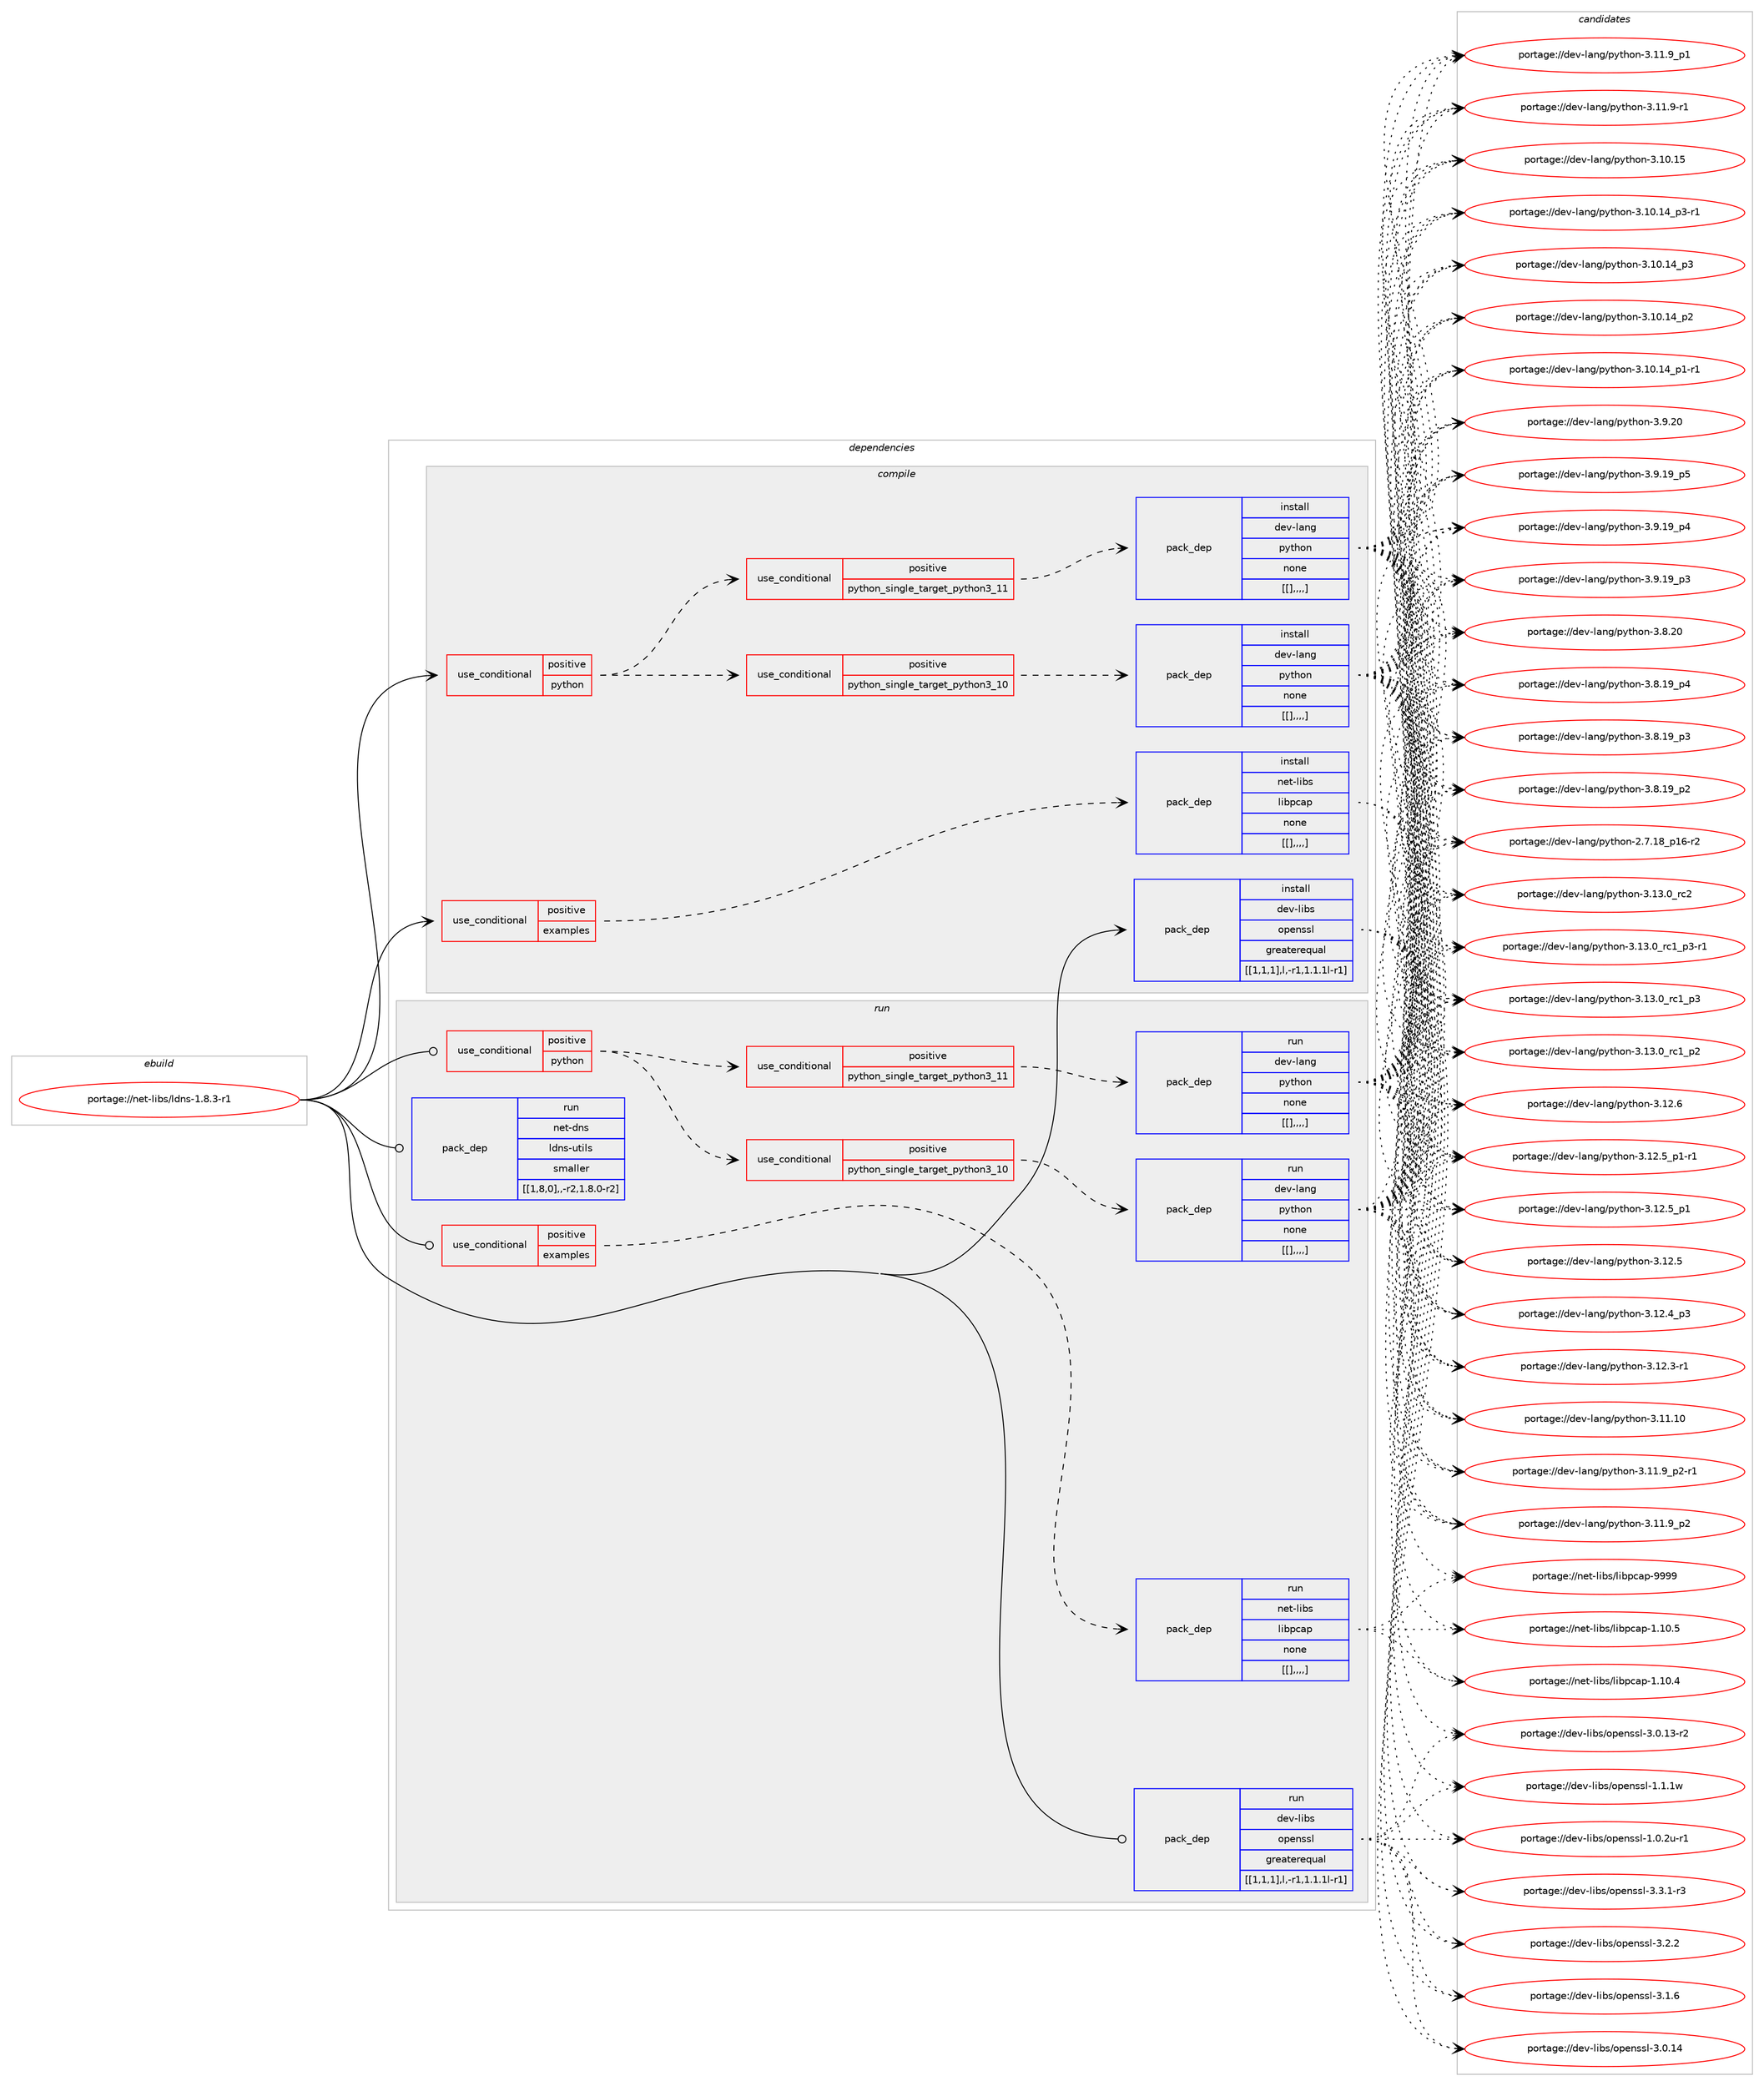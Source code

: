 digraph prolog {

# *************
# Graph options
# *************

newrank=true;
concentrate=true;
compound=true;
graph [rankdir=LR,fontname=Helvetica,fontsize=10,ranksep=1.5];#, ranksep=2.5, nodesep=0.2];
edge  [arrowhead=vee];
node  [fontname=Helvetica,fontsize=10];

# **********
# The ebuild
# **********

subgraph cluster_leftcol {
color=gray;
label=<<i>ebuild</i>>;
id [label="portage://net-libs/ldns-1.8.3-r1", color=red, width=4, href="../net-libs/ldns-1.8.3-r1.svg"];
}

# ****************
# The dependencies
# ****************

subgraph cluster_midcol {
color=gray;
label=<<i>dependencies</i>>;
subgraph cluster_compile {
fillcolor="#eeeeee";
style=filled;
label=<<i>compile</i>>;
subgraph cond98447 {
dependency378127 [label=<<TABLE BORDER="0" CELLBORDER="1" CELLSPACING="0" CELLPADDING="4"><TR><TD ROWSPAN="3" CELLPADDING="10">use_conditional</TD></TR><TR><TD>positive</TD></TR><TR><TD>examples</TD></TR></TABLE>>, shape=none, color=red];
subgraph pack276866 {
dependency378128 [label=<<TABLE BORDER="0" CELLBORDER="1" CELLSPACING="0" CELLPADDING="4" WIDTH="220"><TR><TD ROWSPAN="6" CELLPADDING="30">pack_dep</TD></TR><TR><TD WIDTH="110">install</TD></TR><TR><TD>net-libs</TD></TR><TR><TD>libpcap</TD></TR><TR><TD>none</TD></TR><TR><TD>[[],,,,]</TD></TR></TABLE>>, shape=none, color=blue];
}
dependency378127:e -> dependency378128:w [weight=20,style="dashed",arrowhead="vee"];
}
id:e -> dependency378127:w [weight=20,style="solid",arrowhead="vee"];
subgraph cond98448 {
dependency378129 [label=<<TABLE BORDER="0" CELLBORDER="1" CELLSPACING="0" CELLPADDING="4"><TR><TD ROWSPAN="3" CELLPADDING="10">use_conditional</TD></TR><TR><TD>positive</TD></TR><TR><TD>python</TD></TR></TABLE>>, shape=none, color=red];
subgraph cond98449 {
dependency378130 [label=<<TABLE BORDER="0" CELLBORDER="1" CELLSPACING="0" CELLPADDING="4"><TR><TD ROWSPAN="3" CELLPADDING="10">use_conditional</TD></TR><TR><TD>positive</TD></TR><TR><TD>python_single_target_python3_10</TD></TR></TABLE>>, shape=none, color=red];
subgraph pack276867 {
dependency378131 [label=<<TABLE BORDER="0" CELLBORDER="1" CELLSPACING="0" CELLPADDING="4" WIDTH="220"><TR><TD ROWSPAN="6" CELLPADDING="30">pack_dep</TD></TR><TR><TD WIDTH="110">install</TD></TR><TR><TD>dev-lang</TD></TR><TR><TD>python</TD></TR><TR><TD>none</TD></TR><TR><TD>[[],,,,]</TD></TR></TABLE>>, shape=none, color=blue];
}
dependency378130:e -> dependency378131:w [weight=20,style="dashed",arrowhead="vee"];
}
dependency378129:e -> dependency378130:w [weight=20,style="dashed",arrowhead="vee"];
subgraph cond98450 {
dependency378132 [label=<<TABLE BORDER="0" CELLBORDER="1" CELLSPACING="0" CELLPADDING="4"><TR><TD ROWSPAN="3" CELLPADDING="10">use_conditional</TD></TR><TR><TD>positive</TD></TR><TR><TD>python_single_target_python3_11</TD></TR></TABLE>>, shape=none, color=red];
subgraph pack276868 {
dependency378133 [label=<<TABLE BORDER="0" CELLBORDER="1" CELLSPACING="0" CELLPADDING="4" WIDTH="220"><TR><TD ROWSPAN="6" CELLPADDING="30">pack_dep</TD></TR><TR><TD WIDTH="110">install</TD></TR><TR><TD>dev-lang</TD></TR><TR><TD>python</TD></TR><TR><TD>none</TD></TR><TR><TD>[[],,,,]</TD></TR></TABLE>>, shape=none, color=blue];
}
dependency378132:e -> dependency378133:w [weight=20,style="dashed",arrowhead="vee"];
}
dependency378129:e -> dependency378132:w [weight=20,style="dashed",arrowhead="vee"];
}
id:e -> dependency378129:w [weight=20,style="solid",arrowhead="vee"];
subgraph pack276869 {
dependency378134 [label=<<TABLE BORDER="0" CELLBORDER="1" CELLSPACING="0" CELLPADDING="4" WIDTH="220"><TR><TD ROWSPAN="6" CELLPADDING="30">pack_dep</TD></TR><TR><TD WIDTH="110">install</TD></TR><TR><TD>dev-libs</TD></TR><TR><TD>openssl</TD></TR><TR><TD>greaterequal</TD></TR><TR><TD>[[1,1,1],l,-r1,1.1.1l-r1]</TD></TR></TABLE>>, shape=none, color=blue];
}
id:e -> dependency378134:w [weight=20,style="solid",arrowhead="vee"];
}
subgraph cluster_compileandrun {
fillcolor="#eeeeee";
style=filled;
label=<<i>compile and run</i>>;
}
subgraph cluster_run {
fillcolor="#eeeeee";
style=filled;
label=<<i>run</i>>;
subgraph cond98451 {
dependency378135 [label=<<TABLE BORDER="0" CELLBORDER="1" CELLSPACING="0" CELLPADDING="4"><TR><TD ROWSPAN="3" CELLPADDING="10">use_conditional</TD></TR><TR><TD>positive</TD></TR><TR><TD>examples</TD></TR></TABLE>>, shape=none, color=red];
subgraph pack276870 {
dependency378136 [label=<<TABLE BORDER="0" CELLBORDER="1" CELLSPACING="0" CELLPADDING="4" WIDTH="220"><TR><TD ROWSPAN="6" CELLPADDING="30">pack_dep</TD></TR><TR><TD WIDTH="110">run</TD></TR><TR><TD>net-libs</TD></TR><TR><TD>libpcap</TD></TR><TR><TD>none</TD></TR><TR><TD>[[],,,,]</TD></TR></TABLE>>, shape=none, color=blue];
}
dependency378135:e -> dependency378136:w [weight=20,style="dashed",arrowhead="vee"];
}
id:e -> dependency378135:w [weight=20,style="solid",arrowhead="odot"];
subgraph cond98452 {
dependency378137 [label=<<TABLE BORDER="0" CELLBORDER="1" CELLSPACING="0" CELLPADDING="4"><TR><TD ROWSPAN="3" CELLPADDING="10">use_conditional</TD></TR><TR><TD>positive</TD></TR><TR><TD>python</TD></TR></TABLE>>, shape=none, color=red];
subgraph cond98453 {
dependency378138 [label=<<TABLE BORDER="0" CELLBORDER="1" CELLSPACING="0" CELLPADDING="4"><TR><TD ROWSPAN="3" CELLPADDING="10">use_conditional</TD></TR><TR><TD>positive</TD></TR><TR><TD>python_single_target_python3_10</TD></TR></TABLE>>, shape=none, color=red];
subgraph pack276871 {
dependency378139 [label=<<TABLE BORDER="0" CELLBORDER="1" CELLSPACING="0" CELLPADDING="4" WIDTH="220"><TR><TD ROWSPAN="6" CELLPADDING="30">pack_dep</TD></TR><TR><TD WIDTH="110">run</TD></TR><TR><TD>dev-lang</TD></TR><TR><TD>python</TD></TR><TR><TD>none</TD></TR><TR><TD>[[],,,,]</TD></TR></TABLE>>, shape=none, color=blue];
}
dependency378138:e -> dependency378139:w [weight=20,style="dashed",arrowhead="vee"];
}
dependency378137:e -> dependency378138:w [weight=20,style="dashed",arrowhead="vee"];
subgraph cond98454 {
dependency378140 [label=<<TABLE BORDER="0" CELLBORDER="1" CELLSPACING="0" CELLPADDING="4"><TR><TD ROWSPAN="3" CELLPADDING="10">use_conditional</TD></TR><TR><TD>positive</TD></TR><TR><TD>python_single_target_python3_11</TD></TR></TABLE>>, shape=none, color=red];
subgraph pack276872 {
dependency378141 [label=<<TABLE BORDER="0" CELLBORDER="1" CELLSPACING="0" CELLPADDING="4" WIDTH="220"><TR><TD ROWSPAN="6" CELLPADDING="30">pack_dep</TD></TR><TR><TD WIDTH="110">run</TD></TR><TR><TD>dev-lang</TD></TR><TR><TD>python</TD></TR><TR><TD>none</TD></TR><TR><TD>[[],,,,]</TD></TR></TABLE>>, shape=none, color=blue];
}
dependency378140:e -> dependency378141:w [weight=20,style="dashed",arrowhead="vee"];
}
dependency378137:e -> dependency378140:w [weight=20,style="dashed",arrowhead="vee"];
}
id:e -> dependency378137:w [weight=20,style="solid",arrowhead="odot"];
subgraph pack276873 {
dependency378142 [label=<<TABLE BORDER="0" CELLBORDER="1" CELLSPACING="0" CELLPADDING="4" WIDTH="220"><TR><TD ROWSPAN="6" CELLPADDING="30">pack_dep</TD></TR><TR><TD WIDTH="110">run</TD></TR><TR><TD>dev-libs</TD></TR><TR><TD>openssl</TD></TR><TR><TD>greaterequal</TD></TR><TR><TD>[[1,1,1],l,-r1,1.1.1l-r1]</TD></TR></TABLE>>, shape=none, color=blue];
}
id:e -> dependency378142:w [weight=20,style="solid",arrowhead="odot"];
subgraph pack276874 {
dependency378143 [label=<<TABLE BORDER="0" CELLBORDER="1" CELLSPACING="0" CELLPADDING="4" WIDTH="220"><TR><TD ROWSPAN="6" CELLPADDING="30">pack_dep</TD></TR><TR><TD WIDTH="110">run</TD></TR><TR><TD>net-dns</TD></TR><TR><TD>ldns-utils</TD></TR><TR><TD>smaller</TD></TR><TR><TD>[[1,8,0],,-r2,1.8.0-r2]</TD></TR></TABLE>>, shape=none, color=blue];
}
id:e -> dependency378143:w [weight=20,style="solid",arrowhead="odot"];
}
}

# **************
# The candidates
# **************

subgraph cluster_choices {
rank=same;
color=gray;
label=<<i>candidates</i>>;

subgraph choice276866 {
color=black;
nodesep=1;
choice1101011164510810598115471081059811299971124557575757 [label="portage://net-libs/libpcap-9999", color=red, width=4,href="../net-libs/libpcap-9999.svg"];
choice11010111645108105981154710810598112999711245494649484653 [label="portage://net-libs/libpcap-1.10.5", color=red, width=4,href="../net-libs/libpcap-1.10.5.svg"];
choice11010111645108105981154710810598112999711245494649484652 [label="portage://net-libs/libpcap-1.10.4", color=red, width=4,href="../net-libs/libpcap-1.10.4.svg"];
dependency378128:e -> choice1101011164510810598115471081059811299971124557575757:w [style=dotted,weight="100"];
dependency378128:e -> choice11010111645108105981154710810598112999711245494649484653:w [style=dotted,weight="100"];
dependency378128:e -> choice11010111645108105981154710810598112999711245494649484652:w [style=dotted,weight="100"];
}
subgraph choice276867 {
color=black;
nodesep=1;
choice10010111845108971101034711212111610411111045514649514648951149950 [label="portage://dev-lang/python-3.13.0_rc2", color=red, width=4,href="../dev-lang/python-3.13.0_rc2.svg"];
choice1001011184510897110103471121211161041111104551464951464895114994995112514511449 [label="portage://dev-lang/python-3.13.0_rc1_p3-r1", color=red, width=4,href="../dev-lang/python-3.13.0_rc1_p3-r1.svg"];
choice100101118451089711010347112121116104111110455146495146489511499499511251 [label="portage://dev-lang/python-3.13.0_rc1_p3", color=red, width=4,href="../dev-lang/python-3.13.0_rc1_p3.svg"];
choice100101118451089711010347112121116104111110455146495146489511499499511250 [label="portage://dev-lang/python-3.13.0_rc1_p2", color=red, width=4,href="../dev-lang/python-3.13.0_rc1_p2.svg"];
choice10010111845108971101034711212111610411111045514649504654 [label="portage://dev-lang/python-3.12.6", color=red, width=4,href="../dev-lang/python-3.12.6.svg"];
choice1001011184510897110103471121211161041111104551464950465395112494511449 [label="portage://dev-lang/python-3.12.5_p1-r1", color=red, width=4,href="../dev-lang/python-3.12.5_p1-r1.svg"];
choice100101118451089711010347112121116104111110455146495046539511249 [label="portage://dev-lang/python-3.12.5_p1", color=red, width=4,href="../dev-lang/python-3.12.5_p1.svg"];
choice10010111845108971101034711212111610411111045514649504653 [label="portage://dev-lang/python-3.12.5", color=red, width=4,href="../dev-lang/python-3.12.5.svg"];
choice100101118451089711010347112121116104111110455146495046529511251 [label="portage://dev-lang/python-3.12.4_p3", color=red, width=4,href="../dev-lang/python-3.12.4_p3.svg"];
choice100101118451089711010347112121116104111110455146495046514511449 [label="portage://dev-lang/python-3.12.3-r1", color=red, width=4,href="../dev-lang/python-3.12.3-r1.svg"];
choice1001011184510897110103471121211161041111104551464949464948 [label="portage://dev-lang/python-3.11.10", color=red, width=4,href="../dev-lang/python-3.11.10.svg"];
choice1001011184510897110103471121211161041111104551464949465795112504511449 [label="portage://dev-lang/python-3.11.9_p2-r1", color=red, width=4,href="../dev-lang/python-3.11.9_p2-r1.svg"];
choice100101118451089711010347112121116104111110455146494946579511250 [label="portage://dev-lang/python-3.11.9_p2", color=red, width=4,href="../dev-lang/python-3.11.9_p2.svg"];
choice100101118451089711010347112121116104111110455146494946579511249 [label="portage://dev-lang/python-3.11.9_p1", color=red, width=4,href="../dev-lang/python-3.11.9_p1.svg"];
choice100101118451089711010347112121116104111110455146494946574511449 [label="portage://dev-lang/python-3.11.9-r1", color=red, width=4,href="../dev-lang/python-3.11.9-r1.svg"];
choice1001011184510897110103471121211161041111104551464948464953 [label="portage://dev-lang/python-3.10.15", color=red, width=4,href="../dev-lang/python-3.10.15.svg"];
choice100101118451089711010347112121116104111110455146494846495295112514511449 [label="portage://dev-lang/python-3.10.14_p3-r1", color=red, width=4,href="../dev-lang/python-3.10.14_p3-r1.svg"];
choice10010111845108971101034711212111610411111045514649484649529511251 [label="portage://dev-lang/python-3.10.14_p3", color=red, width=4,href="../dev-lang/python-3.10.14_p3.svg"];
choice10010111845108971101034711212111610411111045514649484649529511250 [label="portage://dev-lang/python-3.10.14_p2", color=red, width=4,href="../dev-lang/python-3.10.14_p2.svg"];
choice100101118451089711010347112121116104111110455146494846495295112494511449 [label="portage://dev-lang/python-3.10.14_p1-r1", color=red, width=4,href="../dev-lang/python-3.10.14_p1-r1.svg"];
choice10010111845108971101034711212111610411111045514657465048 [label="portage://dev-lang/python-3.9.20", color=red, width=4,href="../dev-lang/python-3.9.20.svg"];
choice100101118451089711010347112121116104111110455146574649579511253 [label="portage://dev-lang/python-3.9.19_p5", color=red, width=4,href="../dev-lang/python-3.9.19_p5.svg"];
choice100101118451089711010347112121116104111110455146574649579511252 [label="portage://dev-lang/python-3.9.19_p4", color=red, width=4,href="../dev-lang/python-3.9.19_p4.svg"];
choice100101118451089711010347112121116104111110455146574649579511251 [label="portage://dev-lang/python-3.9.19_p3", color=red, width=4,href="../dev-lang/python-3.9.19_p3.svg"];
choice10010111845108971101034711212111610411111045514656465048 [label="portage://dev-lang/python-3.8.20", color=red, width=4,href="../dev-lang/python-3.8.20.svg"];
choice100101118451089711010347112121116104111110455146564649579511252 [label="portage://dev-lang/python-3.8.19_p4", color=red, width=4,href="../dev-lang/python-3.8.19_p4.svg"];
choice100101118451089711010347112121116104111110455146564649579511251 [label="portage://dev-lang/python-3.8.19_p3", color=red, width=4,href="../dev-lang/python-3.8.19_p3.svg"];
choice100101118451089711010347112121116104111110455146564649579511250 [label="portage://dev-lang/python-3.8.19_p2", color=red, width=4,href="../dev-lang/python-3.8.19_p2.svg"];
choice100101118451089711010347112121116104111110455046554649569511249544511450 [label="portage://dev-lang/python-2.7.18_p16-r2", color=red, width=4,href="../dev-lang/python-2.7.18_p16-r2.svg"];
dependency378131:e -> choice10010111845108971101034711212111610411111045514649514648951149950:w [style=dotted,weight="100"];
dependency378131:e -> choice1001011184510897110103471121211161041111104551464951464895114994995112514511449:w [style=dotted,weight="100"];
dependency378131:e -> choice100101118451089711010347112121116104111110455146495146489511499499511251:w [style=dotted,weight="100"];
dependency378131:e -> choice100101118451089711010347112121116104111110455146495146489511499499511250:w [style=dotted,weight="100"];
dependency378131:e -> choice10010111845108971101034711212111610411111045514649504654:w [style=dotted,weight="100"];
dependency378131:e -> choice1001011184510897110103471121211161041111104551464950465395112494511449:w [style=dotted,weight="100"];
dependency378131:e -> choice100101118451089711010347112121116104111110455146495046539511249:w [style=dotted,weight="100"];
dependency378131:e -> choice10010111845108971101034711212111610411111045514649504653:w [style=dotted,weight="100"];
dependency378131:e -> choice100101118451089711010347112121116104111110455146495046529511251:w [style=dotted,weight="100"];
dependency378131:e -> choice100101118451089711010347112121116104111110455146495046514511449:w [style=dotted,weight="100"];
dependency378131:e -> choice1001011184510897110103471121211161041111104551464949464948:w [style=dotted,weight="100"];
dependency378131:e -> choice1001011184510897110103471121211161041111104551464949465795112504511449:w [style=dotted,weight="100"];
dependency378131:e -> choice100101118451089711010347112121116104111110455146494946579511250:w [style=dotted,weight="100"];
dependency378131:e -> choice100101118451089711010347112121116104111110455146494946579511249:w [style=dotted,weight="100"];
dependency378131:e -> choice100101118451089711010347112121116104111110455146494946574511449:w [style=dotted,weight="100"];
dependency378131:e -> choice1001011184510897110103471121211161041111104551464948464953:w [style=dotted,weight="100"];
dependency378131:e -> choice100101118451089711010347112121116104111110455146494846495295112514511449:w [style=dotted,weight="100"];
dependency378131:e -> choice10010111845108971101034711212111610411111045514649484649529511251:w [style=dotted,weight="100"];
dependency378131:e -> choice10010111845108971101034711212111610411111045514649484649529511250:w [style=dotted,weight="100"];
dependency378131:e -> choice100101118451089711010347112121116104111110455146494846495295112494511449:w [style=dotted,weight="100"];
dependency378131:e -> choice10010111845108971101034711212111610411111045514657465048:w [style=dotted,weight="100"];
dependency378131:e -> choice100101118451089711010347112121116104111110455146574649579511253:w [style=dotted,weight="100"];
dependency378131:e -> choice100101118451089711010347112121116104111110455146574649579511252:w [style=dotted,weight="100"];
dependency378131:e -> choice100101118451089711010347112121116104111110455146574649579511251:w [style=dotted,weight="100"];
dependency378131:e -> choice10010111845108971101034711212111610411111045514656465048:w [style=dotted,weight="100"];
dependency378131:e -> choice100101118451089711010347112121116104111110455146564649579511252:w [style=dotted,weight="100"];
dependency378131:e -> choice100101118451089711010347112121116104111110455146564649579511251:w [style=dotted,weight="100"];
dependency378131:e -> choice100101118451089711010347112121116104111110455146564649579511250:w [style=dotted,weight="100"];
dependency378131:e -> choice100101118451089711010347112121116104111110455046554649569511249544511450:w [style=dotted,weight="100"];
}
subgraph choice276868 {
color=black;
nodesep=1;
choice10010111845108971101034711212111610411111045514649514648951149950 [label="portage://dev-lang/python-3.13.0_rc2", color=red, width=4,href="../dev-lang/python-3.13.0_rc2.svg"];
choice1001011184510897110103471121211161041111104551464951464895114994995112514511449 [label="portage://dev-lang/python-3.13.0_rc1_p3-r1", color=red, width=4,href="../dev-lang/python-3.13.0_rc1_p3-r1.svg"];
choice100101118451089711010347112121116104111110455146495146489511499499511251 [label="portage://dev-lang/python-3.13.0_rc1_p3", color=red, width=4,href="../dev-lang/python-3.13.0_rc1_p3.svg"];
choice100101118451089711010347112121116104111110455146495146489511499499511250 [label="portage://dev-lang/python-3.13.0_rc1_p2", color=red, width=4,href="../dev-lang/python-3.13.0_rc1_p2.svg"];
choice10010111845108971101034711212111610411111045514649504654 [label="portage://dev-lang/python-3.12.6", color=red, width=4,href="../dev-lang/python-3.12.6.svg"];
choice1001011184510897110103471121211161041111104551464950465395112494511449 [label="portage://dev-lang/python-3.12.5_p1-r1", color=red, width=4,href="../dev-lang/python-3.12.5_p1-r1.svg"];
choice100101118451089711010347112121116104111110455146495046539511249 [label="portage://dev-lang/python-3.12.5_p1", color=red, width=4,href="../dev-lang/python-3.12.5_p1.svg"];
choice10010111845108971101034711212111610411111045514649504653 [label="portage://dev-lang/python-3.12.5", color=red, width=4,href="../dev-lang/python-3.12.5.svg"];
choice100101118451089711010347112121116104111110455146495046529511251 [label="portage://dev-lang/python-3.12.4_p3", color=red, width=4,href="../dev-lang/python-3.12.4_p3.svg"];
choice100101118451089711010347112121116104111110455146495046514511449 [label="portage://dev-lang/python-3.12.3-r1", color=red, width=4,href="../dev-lang/python-3.12.3-r1.svg"];
choice1001011184510897110103471121211161041111104551464949464948 [label="portage://dev-lang/python-3.11.10", color=red, width=4,href="../dev-lang/python-3.11.10.svg"];
choice1001011184510897110103471121211161041111104551464949465795112504511449 [label="portage://dev-lang/python-3.11.9_p2-r1", color=red, width=4,href="../dev-lang/python-3.11.9_p2-r1.svg"];
choice100101118451089711010347112121116104111110455146494946579511250 [label="portage://dev-lang/python-3.11.9_p2", color=red, width=4,href="../dev-lang/python-3.11.9_p2.svg"];
choice100101118451089711010347112121116104111110455146494946579511249 [label="portage://dev-lang/python-3.11.9_p1", color=red, width=4,href="../dev-lang/python-3.11.9_p1.svg"];
choice100101118451089711010347112121116104111110455146494946574511449 [label="portage://dev-lang/python-3.11.9-r1", color=red, width=4,href="../dev-lang/python-3.11.9-r1.svg"];
choice1001011184510897110103471121211161041111104551464948464953 [label="portage://dev-lang/python-3.10.15", color=red, width=4,href="../dev-lang/python-3.10.15.svg"];
choice100101118451089711010347112121116104111110455146494846495295112514511449 [label="portage://dev-lang/python-3.10.14_p3-r1", color=red, width=4,href="../dev-lang/python-3.10.14_p3-r1.svg"];
choice10010111845108971101034711212111610411111045514649484649529511251 [label="portage://dev-lang/python-3.10.14_p3", color=red, width=4,href="../dev-lang/python-3.10.14_p3.svg"];
choice10010111845108971101034711212111610411111045514649484649529511250 [label="portage://dev-lang/python-3.10.14_p2", color=red, width=4,href="../dev-lang/python-3.10.14_p2.svg"];
choice100101118451089711010347112121116104111110455146494846495295112494511449 [label="portage://dev-lang/python-3.10.14_p1-r1", color=red, width=4,href="../dev-lang/python-3.10.14_p1-r1.svg"];
choice10010111845108971101034711212111610411111045514657465048 [label="portage://dev-lang/python-3.9.20", color=red, width=4,href="../dev-lang/python-3.9.20.svg"];
choice100101118451089711010347112121116104111110455146574649579511253 [label="portage://dev-lang/python-3.9.19_p5", color=red, width=4,href="../dev-lang/python-3.9.19_p5.svg"];
choice100101118451089711010347112121116104111110455146574649579511252 [label="portage://dev-lang/python-3.9.19_p4", color=red, width=4,href="../dev-lang/python-3.9.19_p4.svg"];
choice100101118451089711010347112121116104111110455146574649579511251 [label="portage://dev-lang/python-3.9.19_p3", color=red, width=4,href="../dev-lang/python-3.9.19_p3.svg"];
choice10010111845108971101034711212111610411111045514656465048 [label="portage://dev-lang/python-3.8.20", color=red, width=4,href="../dev-lang/python-3.8.20.svg"];
choice100101118451089711010347112121116104111110455146564649579511252 [label="portage://dev-lang/python-3.8.19_p4", color=red, width=4,href="../dev-lang/python-3.8.19_p4.svg"];
choice100101118451089711010347112121116104111110455146564649579511251 [label="portage://dev-lang/python-3.8.19_p3", color=red, width=4,href="../dev-lang/python-3.8.19_p3.svg"];
choice100101118451089711010347112121116104111110455146564649579511250 [label="portage://dev-lang/python-3.8.19_p2", color=red, width=4,href="../dev-lang/python-3.8.19_p2.svg"];
choice100101118451089711010347112121116104111110455046554649569511249544511450 [label="portage://dev-lang/python-2.7.18_p16-r2", color=red, width=4,href="../dev-lang/python-2.7.18_p16-r2.svg"];
dependency378133:e -> choice10010111845108971101034711212111610411111045514649514648951149950:w [style=dotted,weight="100"];
dependency378133:e -> choice1001011184510897110103471121211161041111104551464951464895114994995112514511449:w [style=dotted,weight="100"];
dependency378133:e -> choice100101118451089711010347112121116104111110455146495146489511499499511251:w [style=dotted,weight="100"];
dependency378133:e -> choice100101118451089711010347112121116104111110455146495146489511499499511250:w [style=dotted,weight="100"];
dependency378133:e -> choice10010111845108971101034711212111610411111045514649504654:w [style=dotted,weight="100"];
dependency378133:e -> choice1001011184510897110103471121211161041111104551464950465395112494511449:w [style=dotted,weight="100"];
dependency378133:e -> choice100101118451089711010347112121116104111110455146495046539511249:w [style=dotted,weight="100"];
dependency378133:e -> choice10010111845108971101034711212111610411111045514649504653:w [style=dotted,weight="100"];
dependency378133:e -> choice100101118451089711010347112121116104111110455146495046529511251:w [style=dotted,weight="100"];
dependency378133:e -> choice100101118451089711010347112121116104111110455146495046514511449:w [style=dotted,weight="100"];
dependency378133:e -> choice1001011184510897110103471121211161041111104551464949464948:w [style=dotted,weight="100"];
dependency378133:e -> choice1001011184510897110103471121211161041111104551464949465795112504511449:w [style=dotted,weight="100"];
dependency378133:e -> choice100101118451089711010347112121116104111110455146494946579511250:w [style=dotted,weight="100"];
dependency378133:e -> choice100101118451089711010347112121116104111110455146494946579511249:w [style=dotted,weight="100"];
dependency378133:e -> choice100101118451089711010347112121116104111110455146494946574511449:w [style=dotted,weight="100"];
dependency378133:e -> choice1001011184510897110103471121211161041111104551464948464953:w [style=dotted,weight="100"];
dependency378133:e -> choice100101118451089711010347112121116104111110455146494846495295112514511449:w [style=dotted,weight="100"];
dependency378133:e -> choice10010111845108971101034711212111610411111045514649484649529511251:w [style=dotted,weight="100"];
dependency378133:e -> choice10010111845108971101034711212111610411111045514649484649529511250:w [style=dotted,weight="100"];
dependency378133:e -> choice100101118451089711010347112121116104111110455146494846495295112494511449:w [style=dotted,weight="100"];
dependency378133:e -> choice10010111845108971101034711212111610411111045514657465048:w [style=dotted,weight="100"];
dependency378133:e -> choice100101118451089711010347112121116104111110455146574649579511253:w [style=dotted,weight="100"];
dependency378133:e -> choice100101118451089711010347112121116104111110455146574649579511252:w [style=dotted,weight="100"];
dependency378133:e -> choice100101118451089711010347112121116104111110455146574649579511251:w [style=dotted,weight="100"];
dependency378133:e -> choice10010111845108971101034711212111610411111045514656465048:w [style=dotted,weight="100"];
dependency378133:e -> choice100101118451089711010347112121116104111110455146564649579511252:w [style=dotted,weight="100"];
dependency378133:e -> choice100101118451089711010347112121116104111110455146564649579511251:w [style=dotted,weight="100"];
dependency378133:e -> choice100101118451089711010347112121116104111110455146564649579511250:w [style=dotted,weight="100"];
dependency378133:e -> choice100101118451089711010347112121116104111110455046554649569511249544511450:w [style=dotted,weight="100"];
}
subgraph choice276869 {
color=black;
nodesep=1;
choice1001011184510810598115471111121011101151151084551465146494511451 [label="portage://dev-libs/openssl-3.3.1-r3", color=red, width=4,href="../dev-libs/openssl-3.3.1-r3.svg"];
choice100101118451081059811547111112101110115115108455146504650 [label="portage://dev-libs/openssl-3.2.2", color=red, width=4,href="../dev-libs/openssl-3.2.2.svg"];
choice100101118451081059811547111112101110115115108455146494654 [label="portage://dev-libs/openssl-3.1.6", color=red, width=4,href="../dev-libs/openssl-3.1.6.svg"];
choice10010111845108105981154711111210111011511510845514648464952 [label="portage://dev-libs/openssl-3.0.14", color=red, width=4,href="../dev-libs/openssl-3.0.14.svg"];
choice100101118451081059811547111112101110115115108455146484649514511450 [label="portage://dev-libs/openssl-3.0.13-r2", color=red, width=4,href="../dev-libs/openssl-3.0.13-r2.svg"];
choice100101118451081059811547111112101110115115108454946494649119 [label="portage://dev-libs/openssl-1.1.1w", color=red, width=4,href="../dev-libs/openssl-1.1.1w.svg"];
choice1001011184510810598115471111121011101151151084549464846501174511449 [label="portage://dev-libs/openssl-1.0.2u-r1", color=red, width=4,href="../dev-libs/openssl-1.0.2u-r1.svg"];
dependency378134:e -> choice1001011184510810598115471111121011101151151084551465146494511451:w [style=dotted,weight="100"];
dependency378134:e -> choice100101118451081059811547111112101110115115108455146504650:w [style=dotted,weight="100"];
dependency378134:e -> choice100101118451081059811547111112101110115115108455146494654:w [style=dotted,weight="100"];
dependency378134:e -> choice10010111845108105981154711111210111011511510845514648464952:w [style=dotted,weight="100"];
dependency378134:e -> choice100101118451081059811547111112101110115115108455146484649514511450:w [style=dotted,weight="100"];
dependency378134:e -> choice100101118451081059811547111112101110115115108454946494649119:w [style=dotted,weight="100"];
dependency378134:e -> choice1001011184510810598115471111121011101151151084549464846501174511449:w [style=dotted,weight="100"];
}
subgraph choice276870 {
color=black;
nodesep=1;
choice1101011164510810598115471081059811299971124557575757 [label="portage://net-libs/libpcap-9999", color=red, width=4,href="../net-libs/libpcap-9999.svg"];
choice11010111645108105981154710810598112999711245494649484653 [label="portage://net-libs/libpcap-1.10.5", color=red, width=4,href="../net-libs/libpcap-1.10.5.svg"];
choice11010111645108105981154710810598112999711245494649484652 [label="portage://net-libs/libpcap-1.10.4", color=red, width=4,href="../net-libs/libpcap-1.10.4.svg"];
dependency378136:e -> choice1101011164510810598115471081059811299971124557575757:w [style=dotted,weight="100"];
dependency378136:e -> choice11010111645108105981154710810598112999711245494649484653:w [style=dotted,weight="100"];
dependency378136:e -> choice11010111645108105981154710810598112999711245494649484652:w [style=dotted,weight="100"];
}
subgraph choice276871 {
color=black;
nodesep=1;
choice10010111845108971101034711212111610411111045514649514648951149950 [label="portage://dev-lang/python-3.13.0_rc2", color=red, width=4,href="../dev-lang/python-3.13.0_rc2.svg"];
choice1001011184510897110103471121211161041111104551464951464895114994995112514511449 [label="portage://dev-lang/python-3.13.0_rc1_p3-r1", color=red, width=4,href="../dev-lang/python-3.13.0_rc1_p3-r1.svg"];
choice100101118451089711010347112121116104111110455146495146489511499499511251 [label="portage://dev-lang/python-3.13.0_rc1_p3", color=red, width=4,href="../dev-lang/python-3.13.0_rc1_p3.svg"];
choice100101118451089711010347112121116104111110455146495146489511499499511250 [label="portage://dev-lang/python-3.13.0_rc1_p2", color=red, width=4,href="../dev-lang/python-3.13.0_rc1_p2.svg"];
choice10010111845108971101034711212111610411111045514649504654 [label="portage://dev-lang/python-3.12.6", color=red, width=4,href="../dev-lang/python-3.12.6.svg"];
choice1001011184510897110103471121211161041111104551464950465395112494511449 [label="portage://dev-lang/python-3.12.5_p1-r1", color=red, width=4,href="../dev-lang/python-3.12.5_p1-r1.svg"];
choice100101118451089711010347112121116104111110455146495046539511249 [label="portage://dev-lang/python-3.12.5_p1", color=red, width=4,href="../dev-lang/python-3.12.5_p1.svg"];
choice10010111845108971101034711212111610411111045514649504653 [label="portage://dev-lang/python-3.12.5", color=red, width=4,href="../dev-lang/python-3.12.5.svg"];
choice100101118451089711010347112121116104111110455146495046529511251 [label="portage://dev-lang/python-3.12.4_p3", color=red, width=4,href="../dev-lang/python-3.12.4_p3.svg"];
choice100101118451089711010347112121116104111110455146495046514511449 [label="portage://dev-lang/python-3.12.3-r1", color=red, width=4,href="../dev-lang/python-3.12.3-r1.svg"];
choice1001011184510897110103471121211161041111104551464949464948 [label="portage://dev-lang/python-3.11.10", color=red, width=4,href="../dev-lang/python-3.11.10.svg"];
choice1001011184510897110103471121211161041111104551464949465795112504511449 [label="portage://dev-lang/python-3.11.9_p2-r1", color=red, width=4,href="../dev-lang/python-3.11.9_p2-r1.svg"];
choice100101118451089711010347112121116104111110455146494946579511250 [label="portage://dev-lang/python-3.11.9_p2", color=red, width=4,href="../dev-lang/python-3.11.9_p2.svg"];
choice100101118451089711010347112121116104111110455146494946579511249 [label="portage://dev-lang/python-3.11.9_p1", color=red, width=4,href="../dev-lang/python-3.11.9_p1.svg"];
choice100101118451089711010347112121116104111110455146494946574511449 [label="portage://dev-lang/python-3.11.9-r1", color=red, width=4,href="../dev-lang/python-3.11.9-r1.svg"];
choice1001011184510897110103471121211161041111104551464948464953 [label="portage://dev-lang/python-3.10.15", color=red, width=4,href="../dev-lang/python-3.10.15.svg"];
choice100101118451089711010347112121116104111110455146494846495295112514511449 [label="portage://dev-lang/python-3.10.14_p3-r1", color=red, width=4,href="../dev-lang/python-3.10.14_p3-r1.svg"];
choice10010111845108971101034711212111610411111045514649484649529511251 [label="portage://dev-lang/python-3.10.14_p3", color=red, width=4,href="../dev-lang/python-3.10.14_p3.svg"];
choice10010111845108971101034711212111610411111045514649484649529511250 [label="portage://dev-lang/python-3.10.14_p2", color=red, width=4,href="../dev-lang/python-3.10.14_p2.svg"];
choice100101118451089711010347112121116104111110455146494846495295112494511449 [label="portage://dev-lang/python-3.10.14_p1-r1", color=red, width=4,href="../dev-lang/python-3.10.14_p1-r1.svg"];
choice10010111845108971101034711212111610411111045514657465048 [label="portage://dev-lang/python-3.9.20", color=red, width=4,href="../dev-lang/python-3.9.20.svg"];
choice100101118451089711010347112121116104111110455146574649579511253 [label="portage://dev-lang/python-3.9.19_p5", color=red, width=4,href="../dev-lang/python-3.9.19_p5.svg"];
choice100101118451089711010347112121116104111110455146574649579511252 [label="portage://dev-lang/python-3.9.19_p4", color=red, width=4,href="../dev-lang/python-3.9.19_p4.svg"];
choice100101118451089711010347112121116104111110455146574649579511251 [label="portage://dev-lang/python-3.9.19_p3", color=red, width=4,href="../dev-lang/python-3.9.19_p3.svg"];
choice10010111845108971101034711212111610411111045514656465048 [label="portage://dev-lang/python-3.8.20", color=red, width=4,href="../dev-lang/python-3.8.20.svg"];
choice100101118451089711010347112121116104111110455146564649579511252 [label="portage://dev-lang/python-3.8.19_p4", color=red, width=4,href="../dev-lang/python-3.8.19_p4.svg"];
choice100101118451089711010347112121116104111110455146564649579511251 [label="portage://dev-lang/python-3.8.19_p3", color=red, width=4,href="../dev-lang/python-3.8.19_p3.svg"];
choice100101118451089711010347112121116104111110455146564649579511250 [label="portage://dev-lang/python-3.8.19_p2", color=red, width=4,href="../dev-lang/python-3.8.19_p2.svg"];
choice100101118451089711010347112121116104111110455046554649569511249544511450 [label="portage://dev-lang/python-2.7.18_p16-r2", color=red, width=4,href="../dev-lang/python-2.7.18_p16-r2.svg"];
dependency378139:e -> choice10010111845108971101034711212111610411111045514649514648951149950:w [style=dotted,weight="100"];
dependency378139:e -> choice1001011184510897110103471121211161041111104551464951464895114994995112514511449:w [style=dotted,weight="100"];
dependency378139:e -> choice100101118451089711010347112121116104111110455146495146489511499499511251:w [style=dotted,weight="100"];
dependency378139:e -> choice100101118451089711010347112121116104111110455146495146489511499499511250:w [style=dotted,weight="100"];
dependency378139:e -> choice10010111845108971101034711212111610411111045514649504654:w [style=dotted,weight="100"];
dependency378139:e -> choice1001011184510897110103471121211161041111104551464950465395112494511449:w [style=dotted,weight="100"];
dependency378139:e -> choice100101118451089711010347112121116104111110455146495046539511249:w [style=dotted,weight="100"];
dependency378139:e -> choice10010111845108971101034711212111610411111045514649504653:w [style=dotted,weight="100"];
dependency378139:e -> choice100101118451089711010347112121116104111110455146495046529511251:w [style=dotted,weight="100"];
dependency378139:e -> choice100101118451089711010347112121116104111110455146495046514511449:w [style=dotted,weight="100"];
dependency378139:e -> choice1001011184510897110103471121211161041111104551464949464948:w [style=dotted,weight="100"];
dependency378139:e -> choice1001011184510897110103471121211161041111104551464949465795112504511449:w [style=dotted,weight="100"];
dependency378139:e -> choice100101118451089711010347112121116104111110455146494946579511250:w [style=dotted,weight="100"];
dependency378139:e -> choice100101118451089711010347112121116104111110455146494946579511249:w [style=dotted,weight="100"];
dependency378139:e -> choice100101118451089711010347112121116104111110455146494946574511449:w [style=dotted,weight="100"];
dependency378139:e -> choice1001011184510897110103471121211161041111104551464948464953:w [style=dotted,weight="100"];
dependency378139:e -> choice100101118451089711010347112121116104111110455146494846495295112514511449:w [style=dotted,weight="100"];
dependency378139:e -> choice10010111845108971101034711212111610411111045514649484649529511251:w [style=dotted,weight="100"];
dependency378139:e -> choice10010111845108971101034711212111610411111045514649484649529511250:w [style=dotted,weight="100"];
dependency378139:e -> choice100101118451089711010347112121116104111110455146494846495295112494511449:w [style=dotted,weight="100"];
dependency378139:e -> choice10010111845108971101034711212111610411111045514657465048:w [style=dotted,weight="100"];
dependency378139:e -> choice100101118451089711010347112121116104111110455146574649579511253:w [style=dotted,weight="100"];
dependency378139:e -> choice100101118451089711010347112121116104111110455146574649579511252:w [style=dotted,weight="100"];
dependency378139:e -> choice100101118451089711010347112121116104111110455146574649579511251:w [style=dotted,weight="100"];
dependency378139:e -> choice10010111845108971101034711212111610411111045514656465048:w [style=dotted,weight="100"];
dependency378139:e -> choice100101118451089711010347112121116104111110455146564649579511252:w [style=dotted,weight="100"];
dependency378139:e -> choice100101118451089711010347112121116104111110455146564649579511251:w [style=dotted,weight="100"];
dependency378139:e -> choice100101118451089711010347112121116104111110455146564649579511250:w [style=dotted,weight="100"];
dependency378139:e -> choice100101118451089711010347112121116104111110455046554649569511249544511450:w [style=dotted,weight="100"];
}
subgraph choice276872 {
color=black;
nodesep=1;
choice10010111845108971101034711212111610411111045514649514648951149950 [label="portage://dev-lang/python-3.13.0_rc2", color=red, width=4,href="../dev-lang/python-3.13.0_rc2.svg"];
choice1001011184510897110103471121211161041111104551464951464895114994995112514511449 [label="portage://dev-lang/python-3.13.0_rc1_p3-r1", color=red, width=4,href="../dev-lang/python-3.13.0_rc1_p3-r1.svg"];
choice100101118451089711010347112121116104111110455146495146489511499499511251 [label="portage://dev-lang/python-3.13.0_rc1_p3", color=red, width=4,href="../dev-lang/python-3.13.0_rc1_p3.svg"];
choice100101118451089711010347112121116104111110455146495146489511499499511250 [label="portage://dev-lang/python-3.13.0_rc1_p2", color=red, width=4,href="../dev-lang/python-3.13.0_rc1_p2.svg"];
choice10010111845108971101034711212111610411111045514649504654 [label="portage://dev-lang/python-3.12.6", color=red, width=4,href="../dev-lang/python-3.12.6.svg"];
choice1001011184510897110103471121211161041111104551464950465395112494511449 [label="portage://dev-lang/python-3.12.5_p1-r1", color=red, width=4,href="../dev-lang/python-3.12.5_p1-r1.svg"];
choice100101118451089711010347112121116104111110455146495046539511249 [label="portage://dev-lang/python-3.12.5_p1", color=red, width=4,href="../dev-lang/python-3.12.5_p1.svg"];
choice10010111845108971101034711212111610411111045514649504653 [label="portage://dev-lang/python-3.12.5", color=red, width=4,href="../dev-lang/python-3.12.5.svg"];
choice100101118451089711010347112121116104111110455146495046529511251 [label="portage://dev-lang/python-3.12.4_p3", color=red, width=4,href="../dev-lang/python-3.12.4_p3.svg"];
choice100101118451089711010347112121116104111110455146495046514511449 [label="portage://dev-lang/python-3.12.3-r1", color=red, width=4,href="../dev-lang/python-3.12.3-r1.svg"];
choice1001011184510897110103471121211161041111104551464949464948 [label="portage://dev-lang/python-3.11.10", color=red, width=4,href="../dev-lang/python-3.11.10.svg"];
choice1001011184510897110103471121211161041111104551464949465795112504511449 [label="portage://dev-lang/python-3.11.9_p2-r1", color=red, width=4,href="../dev-lang/python-3.11.9_p2-r1.svg"];
choice100101118451089711010347112121116104111110455146494946579511250 [label="portage://dev-lang/python-3.11.9_p2", color=red, width=4,href="../dev-lang/python-3.11.9_p2.svg"];
choice100101118451089711010347112121116104111110455146494946579511249 [label="portage://dev-lang/python-3.11.9_p1", color=red, width=4,href="../dev-lang/python-3.11.9_p1.svg"];
choice100101118451089711010347112121116104111110455146494946574511449 [label="portage://dev-lang/python-3.11.9-r1", color=red, width=4,href="../dev-lang/python-3.11.9-r1.svg"];
choice1001011184510897110103471121211161041111104551464948464953 [label="portage://dev-lang/python-3.10.15", color=red, width=4,href="../dev-lang/python-3.10.15.svg"];
choice100101118451089711010347112121116104111110455146494846495295112514511449 [label="portage://dev-lang/python-3.10.14_p3-r1", color=red, width=4,href="../dev-lang/python-3.10.14_p3-r1.svg"];
choice10010111845108971101034711212111610411111045514649484649529511251 [label="portage://dev-lang/python-3.10.14_p3", color=red, width=4,href="../dev-lang/python-3.10.14_p3.svg"];
choice10010111845108971101034711212111610411111045514649484649529511250 [label="portage://dev-lang/python-3.10.14_p2", color=red, width=4,href="../dev-lang/python-3.10.14_p2.svg"];
choice100101118451089711010347112121116104111110455146494846495295112494511449 [label="portage://dev-lang/python-3.10.14_p1-r1", color=red, width=4,href="../dev-lang/python-3.10.14_p1-r1.svg"];
choice10010111845108971101034711212111610411111045514657465048 [label="portage://dev-lang/python-3.9.20", color=red, width=4,href="../dev-lang/python-3.9.20.svg"];
choice100101118451089711010347112121116104111110455146574649579511253 [label="portage://dev-lang/python-3.9.19_p5", color=red, width=4,href="../dev-lang/python-3.9.19_p5.svg"];
choice100101118451089711010347112121116104111110455146574649579511252 [label="portage://dev-lang/python-3.9.19_p4", color=red, width=4,href="../dev-lang/python-3.9.19_p4.svg"];
choice100101118451089711010347112121116104111110455146574649579511251 [label="portage://dev-lang/python-3.9.19_p3", color=red, width=4,href="../dev-lang/python-3.9.19_p3.svg"];
choice10010111845108971101034711212111610411111045514656465048 [label="portage://dev-lang/python-3.8.20", color=red, width=4,href="../dev-lang/python-3.8.20.svg"];
choice100101118451089711010347112121116104111110455146564649579511252 [label="portage://dev-lang/python-3.8.19_p4", color=red, width=4,href="../dev-lang/python-3.8.19_p4.svg"];
choice100101118451089711010347112121116104111110455146564649579511251 [label="portage://dev-lang/python-3.8.19_p3", color=red, width=4,href="../dev-lang/python-3.8.19_p3.svg"];
choice100101118451089711010347112121116104111110455146564649579511250 [label="portage://dev-lang/python-3.8.19_p2", color=red, width=4,href="../dev-lang/python-3.8.19_p2.svg"];
choice100101118451089711010347112121116104111110455046554649569511249544511450 [label="portage://dev-lang/python-2.7.18_p16-r2", color=red, width=4,href="../dev-lang/python-2.7.18_p16-r2.svg"];
dependency378141:e -> choice10010111845108971101034711212111610411111045514649514648951149950:w [style=dotted,weight="100"];
dependency378141:e -> choice1001011184510897110103471121211161041111104551464951464895114994995112514511449:w [style=dotted,weight="100"];
dependency378141:e -> choice100101118451089711010347112121116104111110455146495146489511499499511251:w [style=dotted,weight="100"];
dependency378141:e -> choice100101118451089711010347112121116104111110455146495146489511499499511250:w [style=dotted,weight="100"];
dependency378141:e -> choice10010111845108971101034711212111610411111045514649504654:w [style=dotted,weight="100"];
dependency378141:e -> choice1001011184510897110103471121211161041111104551464950465395112494511449:w [style=dotted,weight="100"];
dependency378141:e -> choice100101118451089711010347112121116104111110455146495046539511249:w [style=dotted,weight="100"];
dependency378141:e -> choice10010111845108971101034711212111610411111045514649504653:w [style=dotted,weight="100"];
dependency378141:e -> choice100101118451089711010347112121116104111110455146495046529511251:w [style=dotted,weight="100"];
dependency378141:e -> choice100101118451089711010347112121116104111110455146495046514511449:w [style=dotted,weight="100"];
dependency378141:e -> choice1001011184510897110103471121211161041111104551464949464948:w [style=dotted,weight="100"];
dependency378141:e -> choice1001011184510897110103471121211161041111104551464949465795112504511449:w [style=dotted,weight="100"];
dependency378141:e -> choice100101118451089711010347112121116104111110455146494946579511250:w [style=dotted,weight="100"];
dependency378141:e -> choice100101118451089711010347112121116104111110455146494946579511249:w [style=dotted,weight="100"];
dependency378141:e -> choice100101118451089711010347112121116104111110455146494946574511449:w [style=dotted,weight="100"];
dependency378141:e -> choice1001011184510897110103471121211161041111104551464948464953:w [style=dotted,weight="100"];
dependency378141:e -> choice100101118451089711010347112121116104111110455146494846495295112514511449:w [style=dotted,weight="100"];
dependency378141:e -> choice10010111845108971101034711212111610411111045514649484649529511251:w [style=dotted,weight="100"];
dependency378141:e -> choice10010111845108971101034711212111610411111045514649484649529511250:w [style=dotted,weight="100"];
dependency378141:e -> choice100101118451089711010347112121116104111110455146494846495295112494511449:w [style=dotted,weight="100"];
dependency378141:e -> choice10010111845108971101034711212111610411111045514657465048:w [style=dotted,weight="100"];
dependency378141:e -> choice100101118451089711010347112121116104111110455146574649579511253:w [style=dotted,weight="100"];
dependency378141:e -> choice100101118451089711010347112121116104111110455146574649579511252:w [style=dotted,weight="100"];
dependency378141:e -> choice100101118451089711010347112121116104111110455146574649579511251:w [style=dotted,weight="100"];
dependency378141:e -> choice10010111845108971101034711212111610411111045514656465048:w [style=dotted,weight="100"];
dependency378141:e -> choice100101118451089711010347112121116104111110455146564649579511252:w [style=dotted,weight="100"];
dependency378141:e -> choice100101118451089711010347112121116104111110455146564649579511251:w [style=dotted,weight="100"];
dependency378141:e -> choice100101118451089711010347112121116104111110455146564649579511250:w [style=dotted,weight="100"];
dependency378141:e -> choice100101118451089711010347112121116104111110455046554649569511249544511450:w [style=dotted,weight="100"];
}
subgraph choice276873 {
color=black;
nodesep=1;
choice1001011184510810598115471111121011101151151084551465146494511451 [label="portage://dev-libs/openssl-3.3.1-r3", color=red, width=4,href="../dev-libs/openssl-3.3.1-r3.svg"];
choice100101118451081059811547111112101110115115108455146504650 [label="portage://dev-libs/openssl-3.2.2", color=red, width=4,href="../dev-libs/openssl-3.2.2.svg"];
choice100101118451081059811547111112101110115115108455146494654 [label="portage://dev-libs/openssl-3.1.6", color=red, width=4,href="../dev-libs/openssl-3.1.6.svg"];
choice10010111845108105981154711111210111011511510845514648464952 [label="portage://dev-libs/openssl-3.0.14", color=red, width=4,href="../dev-libs/openssl-3.0.14.svg"];
choice100101118451081059811547111112101110115115108455146484649514511450 [label="portage://dev-libs/openssl-3.0.13-r2", color=red, width=4,href="../dev-libs/openssl-3.0.13-r2.svg"];
choice100101118451081059811547111112101110115115108454946494649119 [label="portage://dev-libs/openssl-1.1.1w", color=red, width=4,href="../dev-libs/openssl-1.1.1w.svg"];
choice1001011184510810598115471111121011101151151084549464846501174511449 [label="portage://dev-libs/openssl-1.0.2u-r1", color=red, width=4,href="../dev-libs/openssl-1.0.2u-r1.svg"];
dependency378142:e -> choice1001011184510810598115471111121011101151151084551465146494511451:w [style=dotted,weight="100"];
dependency378142:e -> choice100101118451081059811547111112101110115115108455146504650:w [style=dotted,weight="100"];
dependency378142:e -> choice100101118451081059811547111112101110115115108455146494654:w [style=dotted,weight="100"];
dependency378142:e -> choice10010111845108105981154711111210111011511510845514648464952:w [style=dotted,weight="100"];
dependency378142:e -> choice100101118451081059811547111112101110115115108455146484649514511450:w [style=dotted,weight="100"];
dependency378142:e -> choice100101118451081059811547111112101110115115108454946494649119:w [style=dotted,weight="100"];
dependency378142:e -> choice1001011184510810598115471111121011101151151084549464846501174511449:w [style=dotted,weight="100"];
}
subgraph choice276874 {
color=black;
nodesep=1;
}
}

}
